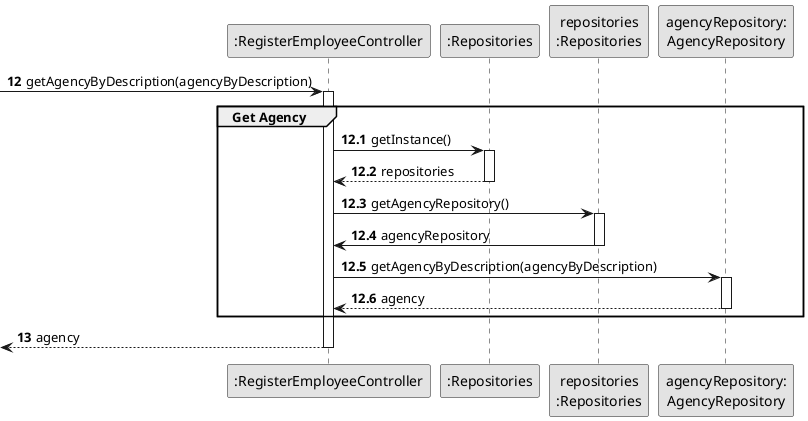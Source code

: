 @startuml
skinparam monochrome true
skinparam packageStyle rectangle
skinparam shadowing false

participant ":RegisterEmployeeController" as CTRL
participant ":Repositories" as RepositorySingleton
participant "repositories\n:Repositories" as PLAT
participant "agencyRepository:\nAgencyRepository" as AgencyRepository

autonumber 12
-> CTRL : getAgencyByDescription(agencyByDescription)

autonumber 12.1

activate CTRL
    group Get Agency
        CTRL -> RepositorySingleton : getInstance()
        activate RepositorySingleton

            RepositorySingleton --> CTRL: repositories
        deactivate RepositorySingleton

        CTRL -> PLAT : getAgencyRepository()
        activate PLAT

            PLAT -> CTRL : agencyRepository
        deactivate PLAT

        CTRL -> AgencyRepository : getAgencyByDescription(agencyByDescription)
        activate AgencyRepository

            AgencyRepository --> CTRL : agency
        deactivate AgencyRepository

    end group

    autonumber 13
    <-- CTRL : agency

deactivate CTRL


@enduml